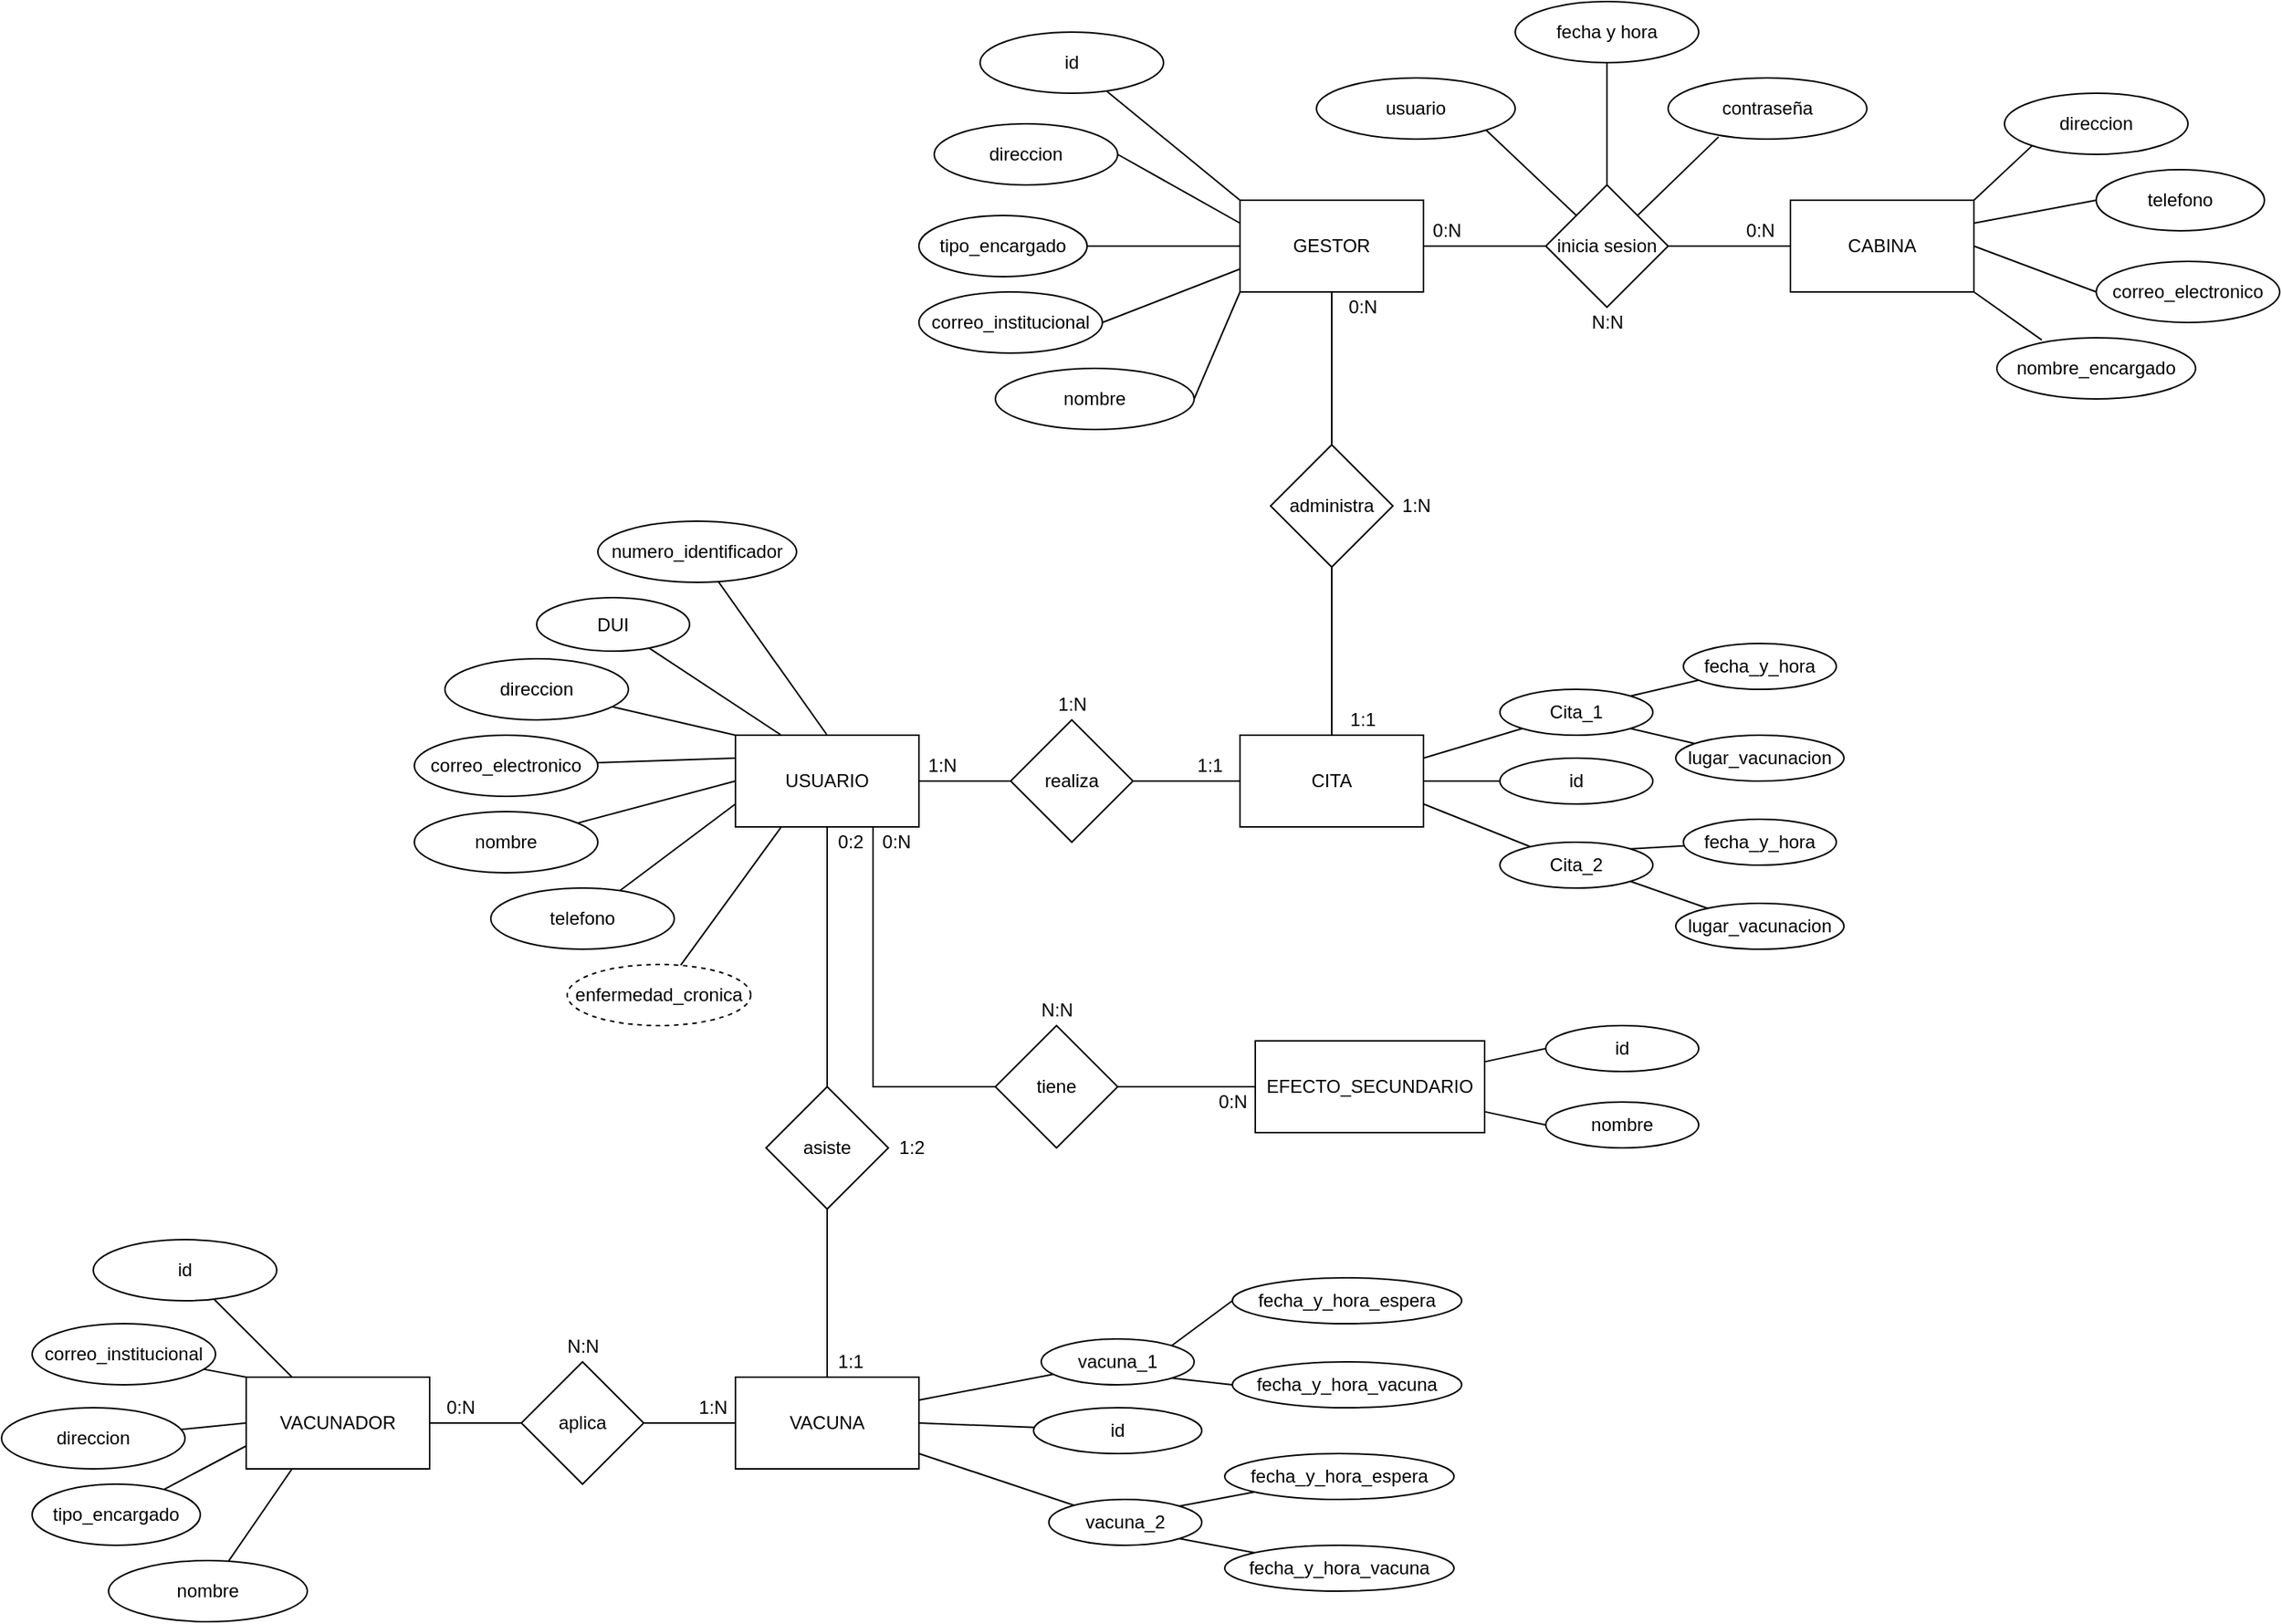 <mxfile version="14.8.0" type="device"><diagram id="VkOR2_dSLGRXcA2aZqBY" name="Page-1"><mxGraphModel dx="2272" dy="1866" grid="1" gridSize="10" guides="1" tooltips="1" connect="1" arrows="1" fold="1" page="1" pageScale="1" pageWidth="850" pageHeight="1100" math="0" shadow="0"><root><mxCell id="0"/><mxCell id="1" parent="0"/><mxCell id="LNqfHYNyytLzPNBxiGU0-7" value="CABINA" style="rounded=0;whiteSpace=wrap;html=1;" parent="1" vertex="1"><mxGeometry x="660" y="100" width="120" height="60" as="geometry"/></mxCell><mxCell id="LNqfHYNyytLzPNBxiGU0-18" style="edgeStyle=orthogonalEdgeStyle;rounded=0;orthogonalLoop=1;jettySize=auto;html=1;entryX=0;entryY=0.5;entryDx=0;entryDy=0;endArrow=none;endFill=0;" parent="1" source="LNqfHYNyytLzPNBxiGU0-8" target="LNqfHYNyytLzPNBxiGU0-12" edge="1"><mxGeometry relative="1" as="geometry"/></mxCell><mxCell id="IZ1RsoZUcnIRHaZWdAG--54" style="edgeStyle=none;rounded=0;orthogonalLoop=1;jettySize=auto;html=1;entryX=0.5;entryY=0;entryDx=0;entryDy=0;endArrow=none;endFill=0;" parent="1" source="LNqfHYNyytLzPNBxiGU0-8" target="LNqfHYNyytLzPNBxiGU0-56" edge="1"><mxGeometry relative="1" as="geometry"/></mxCell><mxCell id="LNqfHYNyytLzPNBxiGU0-8" value="GESTOR" style="rounded=0;whiteSpace=wrap;html=1;" parent="1" vertex="1"><mxGeometry x="300" y="100" width="120" height="60" as="geometry"/></mxCell><mxCell id="LNqfHYNyytLzPNBxiGU0-20" style="edgeStyle=orthogonalEdgeStyle;rounded=0;orthogonalLoop=1;jettySize=auto;html=1;entryX=0;entryY=0.5;entryDx=0;entryDy=0;endArrow=none;endFill=0;" parent="1" source="LNqfHYNyytLzPNBxiGU0-9" target="LNqfHYNyytLzPNBxiGU0-14" edge="1"><mxGeometry relative="1" as="geometry"/></mxCell><mxCell id="LNqfHYNyytLzPNBxiGU0-58" style="edgeStyle=orthogonalEdgeStyle;rounded=0;orthogonalLoop=1;jettySize=auto;html=1;entryX=0.5;entryY=0;entryDx=0;entryDy=0;endArrow=none;endFill=0;" parent="1" source="LNqfHYNyytLzPNBxiGU0-9" target="LNqfHYNyytLzPNBxiGU0-15" edge="1"><mxGeometry relative="1" as="geometry"/></mxCell><mxCell id="LNqfHYNyytLzPNBxiGU0-9" value="USUARIO" style="rounded=0;whiteSpace=wrap;html=1;" parent="1" vertex="1"><mxGeometry x="-30" y="450" width="120" height="60" as="geometry"/></mxCell><mxCell id="LNqfHYNyytLzPNBxiGU0-10" value="VACUNA" style="rounded=0;whiteSpace=wrap;html=1;" parent="1" vertex="1"><mxGeometry x="-30" y="870" width="120" height="60" as="geometry"/></mxCell><mxCell id="LNqfHYNyytLzPNBxiGU0-11" value="CITA" style="rounded=0;whiteSpace=wrap;html=1;" parent="1" vertex="1"><mxGeometry x="300" y="450" width="120" height="60" as="geometry"/></mxCell><mxCell id="LNqfHYNyytLzPNBxiGU0-19" style="edgeStyle=orthogonalEdgeStyle;rounded=0;orthogonalLoop=1;jettySize=auto;html=1;entryX=0;entryY=0.5;entryDx=0;entryDy=0;entryPerimeter=0;endArrow=none;endFill=0;" parent="1" source="LNqfHYNyytLzPNBxiGU0-12" target="LNqfHYNyytLzPNBxiGU0-7" edge="1"><mxGeometry relative="1" as="geometry"><mxPoint x="650" y="130" as="targetPoint"/></mxGeometry></mxCell><mxCell id="LNqfHYNyytLzPNBxiGU0-12" value="inicia sesion" style="rhombus;whiteSpace=wrap;html=1;" parent="1" vertex="1"><mxGeometry x="500" y="90" width="80" height="80" as="geometry"/></mxCell><mxCell id="LNqfHYNyytLzPNBxiGU0-21" style="edgeStyle=orthogonalEdgeStyle;rounded=0;orthogonalLoop=1;jettySize=auto;html=1;entryX=0;entryY=0.5;entryDx=0;entryDy=0;endArrow=none;endFill=0;" parent="1" source="LNqfHYNyytLzPNBxiGU0-14" target="LNqfHYNyytLzPNBxiGU0-11" edge="1"><mxGeometry relative="1" as="geometry"/></mxCell><mxCell id="LNqfHYNyytLzPNBxiGU0-14" value="realiza" style="rhombus;whiteSpace=wrap;html=1;" parent="1" vertex="1"><mxGeometry x="150" y="440" width="80" height="80" as="geometry"/></mxCell><mxCell id="yXwKzGHnQKiTWdZFRZMp-18" style="edgeStyle=none;rounded=0;orthogonalLoop=1;jettySize=auto;html=1;endArrow=none;endFill=0;" edge="1" parent="1" target="LNqfHYNyytLzPNBxiGU0-10"><mxGeometry relative="1" as="geometry"><mxPoint x="30" y="760" as="sourcePoint"/></mxGeometry></mxCell><mxCell id="LNqfHYNyytLzPNBxiGU0-15" value="asiste" style="rhombus;whiteSpace=wrap;html=1;" parent="1" vertex="1"><mxGeometry x="-10" y="680" width="80" height="80" as="geometry"/></mxCell><mxCell id="LNqfHYNyytLzPNBxiGU0-26" value="correo_electronico" style="ellipse;whiteSpace=wrap;html=1;" parent="1" vertex="1"><mxGeometry x="860" y="140" width="120" height="40" as="geometry"/></mxCell><mxCell id="LNqfHYNyytLzPNBxiGU0-28" value="nombre_encargado" style="ellipse;whiteSpace=wrap;html=1;" parent="1" vertex="1"><mxGeometry x="795" y="190" width="130" height="40" as="geometry"/></mxCell><mxCell id="LNqfHYNyytLzPNBxiGU0-30" value="telefono" style="ellipse;whiteSpace=wrap;html=1;" parent="1" vertex="1"><mxGeometry x="860" y="80" width="110" height="40" as="geometry"/></mxCell><mxCell id="LNqfHYNyytLzPNBxiGU0-32" value="direccion" style="ellipse;whiteSpace=wrap;html=1;" parent="1" vertex="1"><mxGeometry x="800" y="30" width="120" height="40" as="geometry"/></mxCell><mxCell id="LNqfHYNyytLzPNBxiGU0-34" value="correo_institucional" style="ellipse;whiteSpace=wrap;html=1;" parent="1" vertex="1"><mxGeometry x="90" y="160" width="120" height="40" as="geometry"/></mxCell><mxCell id="LNqfHYNyytLzPNBxiGU0-36" value="nombre" style="ellipse;whiteSpace=wrap;html=1;" parent="1" vertex="1"><mxGeometry x="140" y="210" width="130" height="40" as="geometry"/></mxCell><mxCell id="LNqfHYNyytLzPNBxiGU0-38" value="tipo_encargado" style="ellipse;whiteSpace=wrap;html=1;" parent="1" vertex="1"><mxGeometry x="90" y="110" width="110" height="40" as="geometry"/></mxCell><mxCell id="LNqfHYNyytLzPNBxiGU0-40" value="direccion" style="ellipse;whiteSpace=wrap;html=1;" parent="1" vertex="1"><mxGeometry x="100" y="50" width="120" height="40" as="geometry"/></mxCell><mxCell id="LNqfHYNyytLzPNBxiGU0-48" value="" style="endArrow=none;html=1;exitX=1;exitY=0;exitDx=0;exitDy=0;entryX=0;entryY=1;entryDx=0;entryDy=0;endFill=0;" parent="1" edge="1"><mxGeometry width="50" height="50" relative="1" as="geometry"><mxPoint x="780" y="100" as="sourcePoint"/><mxPoint x="818.088" y="64.311" as="targetPoint"/></mxGeometry></mxCell><mxCell id="LNqfHYNyytLzPNBxiGU0-49" value="" style="endArrow=none;html=1;exitX=1;exitY=0.25;exitDx=0;exitDy=0;entryX=0;entryY=0.5;entryDx=0;entryDy=0;endFill=0;" parent="1" source="LNqfHYNyytLzPNBxiGU0-7" target="LNqfHYNyytLzPNBxiGU0-30" edge="1"><mxGeometry width="50" height="50" relative="1" as="geometry"><mxPoint x="790" y="110" as="sourcePoint"/><mxPoint x="828.088" y="74.311" as="targetPoint"/><Array as="points"/></mxGeometry></mxCell><mxCell id="LNqfHYNyytLzPNBxiGU0-50" value="" style="endArrow=none;html=1;exitX=1;exitY=0.5;exitDx=0;exitDy=0;entryX=0;entryY=0.5;entryDx=0;entryDy=0;endFill=0;" parent="1" source="LNqfHYNyytLzPNBxiGU0-7" target="LNqfHYNyytLzPNBxiGU0-26" edge="1"><mxGeometry width="50" height="50" relative="1" as="geometry"><mxPoint x="790" y="125" as="sourcePoint"/><mxPoint x="870.0" y="110" as="targetPoint"/><Array as="points"/></mxGeometry></mxCell><mxCell id="LNqfHYNyytLzPNBxiGU0-51" value="" style="endArrow=none;html=1;exitX=1;exitY=1;exitDx=0;exitDy=0;entryX=0.226;entryY=0.036;entryDx=0;entryDy=0;entryPerimeter=0;endFill=0;" parent="1" source="LNqfHYNyytLzPNBxiGU0-7" target="LNqfHYNyytLzPNBxiGU0-28" edge="1"><mxGeometry width="50" height="50" relative="1" as="geometry"><mxPoint x="830" y="270" as="sourcePoint"/><mxPoint x="880" y="220" as="targetPoint"/></mxGeometry></mxCell><mxCell id="LNqfHYNyytLzPNBxiGU0-52" value="" style="endArrow=none;html=1;exitX=0;exitY=0.25;exitDx=0;exitDy=0;entryX=1;entryY=0.5;entryDx=0;entryDy=0;endFill=0;" parent="1" source="LNqfHYNyytLzPNBxiGU0-8" target="LNqfHYNyytLzPNBxiGU0-40" edge="1"><mxGeometry width="50" height="50" relative="1" as="geometry"><mxPoint x="180" y="270" as="sourcePoint"/><mxPoint x="240" y="60" as="targetPoint"/></mxGeometry></mxCell><mxCell id="LNqfHYNyytLzPNBxiGU0-53" value="" style="endArrow=none;html=1;exitX=0;exitY=0.5;exitDx=0;exitDy=0;entryX=1;entryY=0.5;entryDx=0;entryDy=0;endFill=0;" parent="1" source="LNqfHYNyytLzPNBxiGU0-8" target="LNqfHYNyytLzPNBxiGU0-38" edge="1"><mxGeometry width="50" height="50" relative="1" as="geometry"><mxPoint x="180" y="270" as="sourcePoint"/><mxPoint x="230" y="220" as="targetPoint"/></mxGeometry></mxCell><mxCell id="LNqfHYNyytLzPNBxiGU0-54" value="" style="endArrow=none;html=1;exitX=0;exitY=0.75;exitDx=0;exitDy=0;entryX=1;entryY=0.5;entryDx=0;entryDy=0;endFill=0;" parent="1" source="LNqfHYNyytLzPNBxiGU0-8" target="LNqfHYNyytLzPNBxiGU0-34" edge="1"><mxGeometry width="50" height="50" relative="1" as="geometry"><mxPoint x="180" y="270" as="sourcePoint"/><mxPoint x="230" y="220" as="targetPoint"/></mxGeometry></mxCell><mxCell id="LNqfHYNyytLzPNBxiGU0-55" value="" style="endArrow=none;html=1;exitX=0;exitY=1;exitDx=0;exitDy=0;entryX=1;entryY=0.5;entryDx=0;entryDy=0;endFill=0;" parent="1" source="LNqfHYNyytLzPNBxiGU0-8" target="LNqfHYNyytLzPNBxiGU0-36" edge="1"><mxGeometry width="50" height="50" relative="1" as="geometry"><mxPoint x="180" y="270" as="sourcePoint"/><mxPoint x="270" y="200" as="targetPoint"/></mxGeometry></mxCell><mxCell id="LNqfHYNyytLzPNBxiGU0-57" style="edgeStyle=orthogonalEdgeStyle;rounded=0;orthogonalLoop=1;jettySize=auto;html=1;endArrow=none;endFill=0;" parent="1" source="LNqfHYNyytLzPNBxiGU0-56" target="LNqfHYNyytLzPNBxiGU0-11" edge="1"><mxGeometry relative="1" as="geometry"><mxPoint x="400" y="350" as="targetPoint"/><Array as="points"/></mxGeometry></mxCell><mxCell id="LNqfHYNyytLzPNBxiGU0-56" value="administra" style="rhombus;whiteSpace=wrap;html=1;" parent="1" vertex="1"><mxGeometry x="320" y="260" width="80" height="80" as="geometry"/></mxCell><mxCell id="LNqfHYNyytLzPNBxiGU0-62" value="usuario" style="ellipse;whiteSpace=wrap;html=1;" parent="1" vertex="1"><mxGeometry x="350" y="20.0" width="130" height="40" as="geometry"/></mxCell><mxCell id="LNqfHYNyytLzPNBxiGU0-63" value="contraseña" style="ellipse;whiteSpace=wrap;html=1;" parent="1" vertex="1"><mxGeometry x="580" y="20.0" width="130" height="40" as="geometry"/></mxCell><mxCell id="LNqfHYNyytLzPNBxiGU0-64" value="fecha y hora" style="ellipse;whiteSpace=wrap;html=1;" parent="1" vertex="1"><mxGeometry x="480" y="-30.0" width="120" height="40" as="geometry"/></mxCell><mxCell id="LNqfHYNyytLzPNBxiGU0-66" style="edgeStyle=orthogonalEdgeStyle;rounded=0;orthogonalLoop=1;jettySize=auto;html=1;exitX=0.5;exitY=1;exitDx=0;exitDy=0;endArrow=none;endFill=0;" parent="1" source="LNqfHYNyytLzPNBxiGU0-64" target="LNqfHYNyytLzPNBxiGU0-64" edge="1"><mxGeometry relative="1" as="geometry"/></mxCell><mxCell id="LNqfHYNyytLzPNBxiGU0-67" value="" style="endArrow=none;html=1;exitX=1;exitY=1;exitDx=0;exitDy=0;entryX=0;entryY=0;entryDx=0;entryDy=0;endFill=0;" parent="1" source="LNqfHYNyytLzPNBxiGU0-62" target="LNqfHYNyytLzPNBxiGU0-12" edge="1"><mxGeometry width="50" height="50" relative="1" as="geometry"><mxPoint x="430" y="120" as="sourcePoint"/><mxPoint x="480" y="70" as="targetPoint"/></mxGeometry></mxCell><mxCell id="LNqfHYNyytLzPNBxiGU0-69" value="" style="endArrow=none;html=1;entryX=0.5;entryY=0;entryDx=0;entryDy=0;exitX=0.5;exitY=1;exitDx=0;exitDy=0;endFill=0;" parent="1" source="LNqfHYNyytLzPNBxiGU0-64" target="LNqfHYNyytLzPNBxiGU0-12" edge="1"><mxGeometry width="50" height="50" relative="1" as="geometry"><mxPoint x="540" y="20" as="sourcePoint"/><mxPoint x="480" y="70" as="targetPoint"/></mxGeometry></mxCell><mxCell id="LNqfHYNyytLzPNBxiGU0-70" value="" style="endArrow=none;html=1;exitX=0.254;exitY=0.964;exitDx=0;exitDy=0;exitPerimeter=0;entryX=1;entryY=0;entryDx=0;entryDy=0;endFill=0;" parent="1" source="LNqfHYNyytLzPNBxiGU0-63" target="LNqfHYNyytLzPNBxiGU0-12" edge="1"><mxGeometry width="50" height="50" relative="1" as="geometry"><mxPoint x="430" y="120" as="sourcePoint"/><mxPoint x="550" y="97" as="targetPoint"/></mxGeometry></mxCell><mxCell id="LNqfHYNyytLzPNBxiGU0-76" style="edgeStyle=orthogonalEdgeStyle;rounded=0;orthogonalLoop=1;jettySize=auto;html=1;entryX=0;entryY=0.5;entryDx=0;entryDy=0;endArrow=none;endFill=0;" parent="1" source="LNqfHYNyytLzPNBxiGU0-73" target="LNqfHYNyytLzPNBxiGU0-75" edge="1"><mxGeometry relative="1" as="geometry"><mxPoint x="-180" y="900" as="targetPoint"/></mxGeometry></mxCell><mxCell id="LNqfHYNyytLzPNBxiGU0-73" value="VACUNADOR" style="rounded=0;whiteSpace=wrap;html=1;" parent="1" vertex="1"><mxGeometry x="-350" y="870" width="120" height="60" as="geometry"/></mxCell><mxCell id="LNqfHYNyytLzPNBxiGU0-77" style="edgeStyle=orthogonalEdgeStyle;rounded=0;orthogonalLoop=1;jettySize=auto;html=1;entryX=0;entryY=0.5;entryDx=0;entryDy=0;endArrow=none;endFill=0;" parent="1" source="LNqfHYNyytLzPNBxiGU0-75" target="LNqfHYNyytLzPNBxiGU0-10" edge="1"><mxGeometry relative="1" as="geometry"/></mxCell><mxCell id="LNqfHYNyytLzPNBxiGU0-75" value="aplica" style="rhombus;whiteSpace=wrap;html=1;" parent="1" vertex="1"><mxGeometry x="-170" y="860" width="80" height="80" as="geometry"/></mxCell><mxCell id="IZ1RsoZUcnIRHaZWdAG--2" style="rounded=0;orthogonalLoop=1;jettySize=auto;html=1;entryX=1;entryY=0.25;entryDx=0;entryDy=0;endArrow=none;endFill=0;" parent="1" source="IZ1RsoZUcnIRHaZWdAG--1" target="LNqfHYNyytLzPNBxiGU0-11" edge="1"><mxGeometry relative="1" as="geometry"/></mxCell><mxCell id="IZ1RsoZUcnIRHaZWdAG--1" value="Cita_1" style="ellipse;whiteSpace=wrap;html=1;" parent="1" vertex="1"><mxGeometry x="470" y="420" width="100" height="30" as="geometry"/></mxCell><mxCell id="IZ1RsoZUcnIRHaZWdAG--11" style="edgeStyle=none;rounded=0;orthogonalLoop=1;jettySize=auto;html=1;entryX=1;entryY=0;entryDx=0;entryDy=0;endArrow=none;endFill=0;" parent="1" source="IZ1RsoZUcnIRHaZWdAG--3" target="IZ1RsoZUcnIRHaZWdAG--1" edge="1"><mxGeometry relative="1" as="geometry"/></mxCell><mxCell id="IZ1RsoZUcnIRHaZWdAG--3" value="fecha_y_hora" style="ellipse;whiteSpace=wrap;html=1;" parent="1" vertex="1"><mxGeometry x="590" y="390" width="100" height="30" as="geometry"/></mxCell><mxCell id="IZ1RsoZUcnIRHaZWdAG--12" style="edgeStyle=none;rounded=0;orthogonalLoop=1;jettySize=auto;html=1;entryX=1;entryY=1;entryDx=0;entryDy=0;endArrow=none;endFill=0;" parent="1" source="IZ1RsoZUcnIRHaZWdAG--4" target="IZ1RsoZUcnIRHaZWdAG--1" edge="1"><mxGeometry relative="1" as="geometry"/></mxCell><mxCell id="IZ1RsoZUcnIRHaZWdAG--4" value="lugar_vacunacion" style="ellipse;whiteSpace=wrap;html=1;" parent="1" vertex="1"><mxGeometry x="585" y="450" width="110" height="30" as="geometry"/></mxCell><mxCell id="IZ1RsoZUcnIRHaZWdAG--8" style="edgeStyle=none;rounded=0;orthogonalLoop=1;jettySize=auto;html=1;entryX=1;entryY=0.75;entryDx=0;entryDy=0;endArrow=none;endFill=0;" parent="1" source="IZ1RsoZUcnIRHaZWdAG--5" target="LNqfHYNyytLzPNBxiGU0-11" edge="1"><mxGeometry relative="1" as="geometry"/></mxCell><mxCell id="IZ1RsoZUcnIRHaZWdAG--5" value="Cita_2" style="ellipse;whiteSpace=wrap;html=1;" parent="1" vertex="1"><mxGeometry x="470" y="520" width="100" height="30" as="geometry"/></mxCell><mxCell id="IZ1RsoZUcnIRHaZWdAG--9" style="edgeStyle=none;rounded=0;orthogonalLoop=1;jettySize=auto;html=1;entryX=1;entryY=0;entryDx=0;entryDy=0;endArrow=none;endFill=0;" parent="1" source="IZ1RsoZUcnIRHaZWdAG--6" target="IZ1RsoZUcnIRHaZWdAG--5" edge="1"><mxGeometry relative="1" as="geometry"/></mxCell><mxCell id="IZ1RsoZUcnIRHaZWdAG--6" value="fecha_y_hora" style="ellipse;whiteSpace=wrap;html=1;" parent="1" vertex="1"><mxGeometry x="590" y="505" width="100" height="30" as="geometry"/></mxCell><mxCell id="IZ1RsoZUcnIRHaZWdAG--10" style="edgeStyle=none;rounded=0;orthogonalLoop=1;jettySize=auto;html=1;entryX=1;entryY=1;entryDx=0;entryDy=0;endArrow=none;endFill=0;" parent="1" source="IZ1RsoZUcnIRHaZWdAG--7" target="IZ1RsoZUcnIRHaZWdAG--5" edge="1"><mxGeometry relative="1" as="geometry"/></mxCell><mxCell id="IZ1RsoZUcnIRHaZWdAG--7" value="lugar_vacunacion" style="ellipse;whiteSpace=wrap;html=1;" parent="1" vertex="1"><mxGeometry x="585" y="560" width="110" height="30" as="geometry"/></mxCell><mxCell id="yXwKzGHnQKiTWdZFRZMp-7" style="edgeStyle=none;rounded=0;orthogonalLoop=1;jettySize=auto;html=1;entryX=1;entryY=1;entryDx=0;entryDy=0;endArrow=none;endFill=0;" edge="1" parent="1" source="IZ1RsoZUcnIRHaZWdAG--13" target="IZ1RsoZUcnIRHaZWdAG--72"><mxGeometry relative="1" as="geometry"/></mxCell><mxCell id="IZ1RsoZUcnIRHaZWdAG--13" value="fecha_y_hora_vacuna" style="ellipse;whiteSpace=wrap;html=1;" parent="1" vertex="1"><mxGeometry x="290" y="980" width="150" height="30" as="geometry"/></mxCell><mxCell id="yXwKzGHnQKiTWdZFRZMp-4" style="rounded=0;orthogonalLoop=1;jettySize=auto;html=1;entryX=1;entryY=0;entryDx=0;entryDy=0;endArrow=none;endFill=0;exitX=0;exitY=0.5;exitDx=0;exitDy=0;" edge="1" parent="1" source="IZ1RsoZUcnIRHaZWdAG--16" target="IZ1RsoZUcnIRHaZWdAG--70"><mxGeometry relative="1" as="geometry"/></mxCell><mxCell id="IZ1RsoZUcnIRHaZWdAG--16" value="fecha_y_hora_espera" style="ellipse;whiteSpace=wrap;html=1;" parent="1" vertex="1"><mxGeometry x="295" y="805" width="150" height="30" as="geometry"/></mxCell><mxCell id="IZ1RsoZUcnIRHaZWdAG--28" style="edgeStyle=none;rounded=0;orthogonalLoop=1;jettySize=auto;html=1;entryX=0;entryY=0.5;entryDx=0;entryDy=0;endArrow=none;endFill=0;" parent="1" source="IZ1RsoZUcnIRHaZWdAG--19" target="LNqfHYNyytLzPNBxiGU0-73" edge="1"><mxGeometry relative="1" as="geometry"/></mxCell><mxCell id="IZ1RsoZUcnIRHaZWdAG--19" value="direccion" style="ellipse;whiteSpace=wrap;html=1;" parent="1" vertex="1"><mxGeometry x="-510" y="890" width="120" height="40" as="geometry"/></mxCell><mxCell id="IZ1RsoZUcnIRHaZWdAG--29" style="edgeStyle=none;rounded=0;orthogonalLoop=1;jettySize=auto;html=1;entryX=0;entryY=0.75;entryDx=0;entryDy=0;endArrow=none;endFill=0;" parent="1" source="IZ1RsoZUcnIRHaZWdAG--20" target="LNqfHYNyytLzPNBxiGU0-73" edge="1"><mxGeometry relative="1" as="geometry"/></mxCell><mxCell id="IZ1RsoZUcnIRHaZWdAG--20" value="tipo_encargado" style="ellipse;whiteSpace=wrap;html=1;" parent="1" vertex="1"><mxGeometry x="-490" y="940" width="110" height="40" as="geometry"/></mxCell><mxCell id="IZ1RsoZUcnIRHaZWdAG--27" style="edgeStyle=none;rounded=0;orthogonalLoop=1;jettySize=auto;html=1;entryX=0;entryY=0;entryDx=0;entryDy=0;endArrow=none;endFill=0;" parent="1" source="IZ1RsoZUcnIRHaZWdAG--21" target="LNqfHYNyytLzPNBxiGU0-73" edge="1"><mxGeometry relative="1" as="geometry"/></mxCell><mxCell id="IZ1RsoZUcnIRHaZWdAG--21" value="correo_institucional" style="ellipse;whiteSpace=wrap;html=1;" parent="1" vertex="1"><mxGeometry x="-490" y="835" width="120" height="40" as="geometry"/></mxCell><mxCell id="IZ1RsoZUcnIRHaZWdAG--30" style="edgeStyle=none;rounded=0;orthogonalLoop=1;jettySize=auto;html=1;entryX=0.25;entryY=1;entryDx=0;entryDy=0;endArrow=none;endFill=0;" parent="1" source="IZ1RsoZUcnIRHaZWdAG--22" target="LNqfHYNyytLzPNBxiGU0-73" edge="1"><mxGeometry relative="1" as="geometry"/></mxCell><mxCell id="IZ1RsoZUcnIRHaZWdAG--22" value="nombre" style="ellipse;whiteSpace=wrap;html=1;" parent="1" vertex="1"><mxGeometry x="-440" y="990" width="130" height="40" as="geometry"/></mxCell><mxCell id="IZ1RsoZUcnIRHaZWdAG--26" style="edgeStyle=none;rounded=0;orthogonalLoop=1;jettySize=auto;html=1;entryX=0.25;entryY=0;entryDx=0;entryDy=0;endArrow=none;endFill=0;" parent="1" source="IZ1RsoZUcnIRHaZWdAG--23" target="LNqfHYNyytLzPNBxiGU0-73" edge="1"><mxGeometry relative="1" as="geometry"/></mxCell><mxCell id="IZ1RsoZUcnIRHaZWdAG--23" value="id" style="ellipse;whiteSpace=wrap;html=1;" parent="1" vertex="1"><mxGeometry x="-450" y="780" width="120" height="40" as="geometry"/></mxCell><mxCell id="IZ1RsoZUcnIRHaZWdAG--25" style="edgeStyle=none;rounded=0;orthogonalLoop=1;jettySize=auto;html=1;entryX=0;entryY=0;entryDx=0;entryDy=0;endArrow=none;endFill=0;" parent="1" source="IZ1RsoZUcnIRHaZWdAG--24" target="LNqfHYNyytLzPNBxiGU0-8" edge="1"><mxGeometry relative="1" as="geometry"/></mxCell><mxCell id="IZ1RsoZUcnIRHaZWdAG--24" value="id" style="ellipse;whiteSpace=wrap;html=1;" parent="1" vertex="1"><mxGeometry x="130" y="-10" width="120" height="40" as="geometry"/></mxCell><mxCell id="IZ1RsoZUcnIRHaZWdAG--49" style="edgeStyle=none;rounded=0;orthogonalLoop=1;jettySize=auto;html=1;entryX=0;entryY=0;entryDx=0;entryDy=0;endArrow=none;endFill=0;" parent="1" source="IZ1RsoZUcnIRHaZWdAG--32" target="LNqfHYNyytLzPNBxiGU0-9" edge="1"><mxGeometry relative="1" as="geometry"/></mxCell><mxCell id="IZ1RsoZUcnIRHaZWdAG--32" value="direccion" style="ellipse;whiteSpace=wrap;html=1;" parent="1" vertex="1"><mxGeometry x="-220" y="400" width="120" height="40" as="geometry"/></mxCell><mxCell id="IZ1RsoZUcnIRHaZWdAG--50" style="edgeStyle=none;rounded=0;orthogonalLoop=1;jettySize=auto;html=1;entryX=0;entryY=0.25;entryDx=0;entryDy=0;endArrow=none;endFill=0;" parent="1" source="IZ1RsoZUcnIRHaZWdAG--34" target="LNqfHYNyytLzPNBxiGU0-9" edge="1"><mxGeometry relative="1" as="geometry"/></mxCell><mxCell id="IZ1RsoZUcnIRHaZWdAG--34" value="correo_electronico" style="ellipse;whiteSpace=wrap;html=1;" parent="1" vertex="1"><mxGeometry x="-240" y="450" width="120" height="40" as="geometry"/></mxCell><mxCell id="IZ1RsoZUcnIRHaZWdAG--51" style="edgeStyle=none;rounded=0;orthogonalLoop=1;jettySize=auto;html=1;entryX=0;entryY=0.5;entryDx=0;entryDy=0;endArrow=none;endFill=0;" parent="1" source="IZ1RsoZUcnIRHaZWdAG--36" target="LNqfHYNyytLzPNBxiGU0-9" edge="1"><mxGeometry relative="1" as="geometry"/></mxCell><mxCell id="IZ1RsoZUcnIRHaZWdAG--36" value="nombre" style="ellipse;whiteSpace=wrap;html=1;" parent="1" vertex="1"><mxGeometry x="-240" y="500" width="120" height="40" as="geometry"/></mxCell><mxCell id="IZ1RsoZUcnIRHaZWdAG--52" style="edgeStyle=none;rounded=0;orthogonalLoop=1;jettySize=auto;html=1;entryX=0;entryY=0.75;entryDx=0;entryDy=0;endArrow=none;endFill=0;" parent="1" source="IZ1RsoZUcnIRHaZWdAG--38" target="LNqfHYNyytLzPNBxiGU0-9" edge="1"><mxGeometry relative="1" as="geometry"/></mxCell><mxCell id="IZ1RsoZUcnIRHaZWdAG--38" value="telefono" style="ellipse;whiteSpace=wrap;html=1;" parent="1" vertex="1"><mxGeometry x="-190" y="550" width="120" height="40" as="geometry"/></mxCell><mxCell id="IZ1RsoZUcnIRHaZWdAG--53" style="edgeStyle=none;rounded=0;orthogonalLoop=1;jettySize=auto;html=1;entryX=0.25;entryY=1;entryDx=0;entryDy=0;endArrow=none;endFill=0;" parent="1" source="IZ1RsoZUcnIRHaZWdAG--40" target="LNqfHYNyytLzPNBxiGU0-9" edge="1"><mxGeometry relative="1" as="geometry"/></mxCell><mxCell id="IZ1RsoZUcnIRHaZWdAG--40" value="enfermedad_cronica" style="ellipse;whiteSpace=wrap;html=1;dashed=1;" parent="1" vertex="1"><mxGeometry x="-140" y="600" width="120" height="40" as="geometry"/></mxCell><mxCell id="IZ1RsoZUcnIRHaZWdAG--47" style="edgeStyle=none;rounded=0;orthogonalLoop=1;jettySize=auto;html=1;entryX=0.5;entryY=0;entryDx=0;entryDy=0;endArrow=none;endFill=0;" parent="1" source="IZ1RsoZUcnIRHaZWdAG--42" target="LNqfHYNyytLzPNBxiGU0-9" edge="1"><mxGeometry relative="1" as="geometry"/></mxCell><mxCell id="IZ1RsoZUcnIRHaZWdAG--42" value="numero_identificador" style="ellipse;whiteSpace=wrap;html=1;" parent="1" vertex="1"><mxGeometry x="-120" y="310" width="130" height="40" as="geometry"/></mxCell><mxCell id="IZ1RsoZUcnIRHaZWdAG--48" style="edgeStyle=none;rounded=0;orthogonalLoop=1;jettySize=auto;html=1;entryX=0.25;entryY=0;entryDx=0;entryDy=0;endArrow=none;endFill=0;" parent="1" source="IZ1RsoZUcnIRHaZWdAG--44" target="LNqfHYNyytLzPNBxiGU0-9" edge="1"><mxGeometry relative="1" as="geometry"/></mxCell><mxCell id="IZ1RsoZUcnIRHaZWdAG--44" value="DUI" style="ellipse;whiteSpace=wrap;html=1;" parent="1" vertex="1"><mxGeometry x="-160" y="360" width="100" height="35" as="geometry"/></mxCell><mxCell id="IZ1RsoZUcnIRHaZWdAG--55" value="0:N" style="text;html=1;align=center;verticalAlign=middle;resizable=0;points=[];autosize=1;strokeColor=none;" parent="1" vertex="1"><mxGeometry x="420" y="110" width="30" height="20" as="geometry"/></mxCell><mxCell id="IZ1RsoZUcnIRHaZWdAG--56" value="0:N" style="text;html=1;align=center;verticalAlign=middle;resizable=0;points=[];autosize=1;strokeColor=none;" parent="1" vertex="1"><mxGeometry x="625" y="110" width="30" height="20" as="geometry"/></mxCell><mxCell id="IZ1RsoZUcnIRHaZWdAG--57" value="N:N" style="text;html=1;align=center;verticalAlign=middle;resizable=0;points=[];autosize=1;strokeColor=none;" parent="1" vertex="1"><mxGeometry x="520" y="170" width="40" height="20" as="geometry"/></mxCell><mxCell id="IZ1RsoZUcnIRHaZWdAG--58" value="0:N" style="text;html=1;align=center;verticalAlign=middle;resizable=0;points=[];autosize=1;strokeColor=none;" parent="1" vertex="1"><mxGeometry x="365" y="160" width="30" height="20" as="geometry"/></mxCell><mxCell id="IZ1RsoZUcnIRHaZWdAG--59" value="1:1" style="text;html=1;align=center;verticalAlign=middle;resizable=0;points=[];autosize=1;strokeColor=none;" parent="1" vertex="1"><mxGeometry x="365" y="430" width="30" height="20" as="geometry"/></mxCell><mxCell id="IZ1RsoZUcnIRHaZWdAG--60" value="1:N" style="text;html=1;align=center;verticalAlign=middle;resizable=0;points=[];autosize=1;strokeColor=none;" parent="1" vertex="1"><mxGeometry x="400" y="290" width="30" height="20" as="geometry"/></mxCell><mxCell id="IZ1RsoZUcnIRHaZWdAG--61" value="1:N" style="text;html=1;align=center;verticalAlign=middle;resizable=0;points=[];autosize=1;strokeColor=none;" parent="1" vertex="1"><mxGeometry x="90" y="460" width="30" height="20" as="geometry"/></mxCell><mxCell id="IZ1RsoZUcnIRHaZWdAG--62" value="1:1" style="text;html=1;align=center;verticalAlign=middle;resizable=0;points=[];autosize=1;strokeColor=none;" parent="1" vertex="1"><mxGeometry x="265" y="460" width="30" height="20" as="geometry"/></mxCell><mxCell id="IZ1RsoZUcnIRHaZWdAG--63" value="1:N" style="text;html=1;align=center;verticalAlign=middle;resizable=0;points=[];autosize=1;strokeColor=none;" parent="1" vertex="1"><mxGeometry x="175" y="420" width="30" height="20" as="geometry"/></mxCell><mxCell id="IZ1RsoZUcnIRHaZWdAG--64" value="0:2" style="text;html=1;align=center;verticalAlign=middle;resizable=0;points=[];autosize=1;strokeColor=none;" parent="1" vertex="1"><mxGeometry x="30" y="510" width="30" height="20" as="geometry"/></mxCell><mxCell id="IZ1RsoZUcnIRHaZWdAG--65" value="1:1" style="text;html=1;align=center;verticalAlign=middle;resizable=0;points=[];autosize=1;strokeColor=none;" parent="1" vertex="1"><mxGeometry x="30" y="850" width="30" height="20" as="geometry"/></mxCell><mxCell id="IZ1RsoZUcnIRHaZWdAG--66" value="1:2" style="text;html=1;align=center;verticalAlign=middle;resizable=0;points=[];autosize=1;strokeColor=none;" parent="1" vertex="1"><mxGeometry x="70" y="710" width="30" height="20" as="geometry"/></mxCell><mxCell id="IZ1RsoZUcnIRHaZWdAG--67" value="0:N" style="text;html=1;align=center;verticalAlign=middle;resizable=0;points=[];autosize=1;strokeColor=none;" parent="1" vertex="1"><mxGeometry x="-225" y="880" width="30" height="20" as="geometry"/></mxCell><mxCell id="IZ1RsoZUcnIRHaZWdAG--68" value="1:N" style="text;html=1;align=center;verticalAlign=middle;resizable=0;points=[];autosize=1;strokeColor=none;" parent="1" vertex="1"><mxGeometry x="-60" y="880" width="30" height="20" as="geometry"/></mxCell><mxCell id="IZ1RsoZUcnIRHaZWdAG--69" value="N:N" style="text;html=1;align=center;verticalAlign=middle;resizable=0;points=[];autosize=1;strokeColor=none;" parent="1" vertex="1"><mxGeometry x="-150" y="840" width="40" height="20" as="geometry"/></mxCell><mxCell id="IZ1RsoZUcnIRHaZWdAG--73" style="edgeStyle=none;rounded=0;orthogonalLoop=1;jettySize=auto;html=1;entryX=1;entryY=0.25;entryDx=0;entryDy=0;endArrow=none;endFill=0;" parent="1" source="IZ1RsoZUcnIRHaZWdAG--70" target="LNqfHYNyytLzPNBxiGU0-10" edge="1"><mxGeometry relative="1" as="geometry"/></mxCell><mxCell id="IZ1RsoZUcnIRHaZWdAG--70" value="vacuna_1" style="ellipse;whiteSpace=wrap;html=1;" parent="1" vertex="1"><mxGeometry x="170" y="845" width="100" height="30" as="geometry"/></mxCell><mxCell id="IZ1RsoZUcnIRHaZWdAG--74" style="edgeStyle=none;rounded=0;orthogonalLoop=1;jettySize=auto;html=1;endArrow=none;endFill=0;" parent="1" source="IZ1RsoZUcnIRHaZWdAG--72" target="LNqfHYNyytLzPNBxiGU0-10" edge="1"><mxGeometry relative="1" as="geometry"/></mxCell><mxCell id="IZ1RsoZUcnIRHaZWdAG--72" value="vacuna_2" style="ellipse;whiteSpace=wrap;html=1;" parent="1" vertex="1"><mxGeometry x="175" y="950" width="100" height="30" as="geometry"/></mxCell><mxCell id="yXwKzGHnQKiTWdZFRZMp-6" style="edgeStyle=none;rounded=0;orthogonalLoop=1;jettySize=auto;html=1;entryX=1;entryY=0;entryDx=0;entryDy=0;endArrow=none;endFill=0;" edge="1" parent="1" source="yXwKzGHnQKiTWdZFRZMp-1" target="IZ1RsoZUcnIRHaZWdAG--72"><mxGeometry relative="1" as="geometry"/></mxCell><mxCell id="yXwKzGHnQKiTWdZFRZMp-1" value="fecha_y_hora_espera" style="ellipse;whiteSpace=wrap;html=1;" vertex="1" parent="1"><mxGeometry x="290" y="920" width="150" height="30" as="geometry"/></mxCell><mxCell id="yXwKzGHnQKiTWdZFRZMp-5" style="edgeStyle=none;rounded=0;orthogonalLoop=1;jettySize=auto;html=1;entryX=1;entryY=1;entryDx=0;entryDy=0;endArrow=none;endFill=0;exitX=0;exitY=0.5;exitDx=0;exitDy=0;" edge="1" parent="1" source="yXwKzGHnQKiTWdZFRZMp-2" target="IZ1RsoZUcnIRHaZWdAG--70"><mxGeometry relative="1" as="geometry"/></mxCell><mxCell id="yXwKzGHnQKiTWdZFRZMp-2" value="fecha_y_hora_vacuna" style="ellipse;whiteSpace=wrap;html=1;" vertex="1" parent="1"><mxGeometry x="295" y="860" width="150" height="30" as="geometry"/></mxCell><mxCell id="yXwKzGHnQKiTWdZFRZMp-3" style="edgeStyle=orthogonalEdgeStyle;rounded=0;orthogonalLoop=1;jettySize=auto;html=1;exitX=0.5;exitY=1;exitDx=0;exitDy=0;" edge="1" parent="1" source="yXwKzGHnQKiTWdZFRZMp-2" target="yXwKzGHnQKiTWdZFRZMp-2"><mxGeometry relative="1" as="geometry"/></mxCell><mxCell id="yXwKzGHnQKiTWdZFRZMp-22" style="edgeStyle=none;rounded=0;orthogonalLoop=1;jettySize=auto;html=1;entryX=0;entryY=0.5;entryDx=0;entryDy=0;endArrow=none;endFill=0;" edge="1" parent="1" source="yXwKzGHnQKiTWdZFRZMp-8" target="yXwKzGHnQKiTWdZFRZMp-20"><mxGeometry relative="1" as="geometry"/></mxCell><mxCell id="yXwKzGHnQKiTWdZFRZMp-23" style="edgeStyle=none;rounded=0;orthogonalLoop=1;jettySize=auto;html=1;entryX=0;entryY=0.5;entryDx=0;entryDy=0;endArrow=none;endFill=0;" edge="1" parent="1" source="yXwKzGHnQKiTWdZFRZMp-8" target="yXwKzGHnQKiTWdZFRZMp-21"><mxGeometry relative="1" as="geometry"/></mxCell><mxCell id="yXwKzGHnQKiTWdZFRZMp-8" value="EFECTO_SECUNDARIO" style="rounded=0;whiteSpace=wrap;html=1;" vertex="1" parent="1"><mxGeometry x="310" y="650" width="150" height="60" as="geometry"/></mxCell><mxCell id="yXwKzGHnQKiTWdZFRZMp-9" value="0:N" style="text;html=1;align=center;verticalAlign=middle;resizable=0;points=[];autosize=1;strokeColor=none;" vertex="1" parent="1"><mxGeometry x="60" y="510" width="30" height="20" as="geometry"/></mxCell><mxCell id="yXwKzGHnQKiTWdZFRZMp-10" value="0:N" style="text;html=1;align=center;verticalAlign=middle;resizable=0;points=[];autosize=1;strokeColor=none;" vertex="1" parent="1"><mxGeometry x="280" y="680" width="30" height="20" as="geometry"/></mxCell><mxCell id="yXwKzGHnQKiTWdZFRZMp-12" style="edgeStyle=none;rounded=0;orthogonalLoop=1;jettySize=auto;html=1;entryX=0;entryY=0.5;entryDx=0;entryDy=0;endArrow=none;endFill=0;" edge="1" parent="1" source="yXwKzGHnQKiTWdZFRZMp-11" target="yXwKzGHnQKiTWdZFRZMp-8"><mxGeometry relative="1" as="geometry"/></mxCell><mxCell id="yXwKzGHnQKiTWdZFRZMp-13" style="edgeStyle=orthogonalEdgeStyle;rounded=0;orthogonalLoop=1;jettySize=auto;html=1;entryX=0.75;entryY=1;entryDx=0;entryDy=0;endArrow=none;endFill=0;" edge="1" parent="1" source="yXwKzGHnQKiTWdZFRZMp-11" target="LNqfHYNyytLzPNBxiGU0-9"><mxGeometry relative="1" as="geometry"/></mxCell><mxCell id="yXwKzGHnQKiTWdZFRZMp-11" value="tiene" style="rhombus;whiteSpace=wrap;html=1;" vertex="1" parent="1"><mxGeometry x="140" y="640" width="80" height="80" as="geometry"/></mxCell><mxCell id="yXwKzGHnQKiTWdZFRZMp-15" style="edgeStyle=orthogonalEdgeStyle;rounded=0;orthogonalLoop=1;jettySize=auto;html=1;entryX=1;entryY=0.5;entryDx=0;entryDy=0;endArrow=none;endFill=0;" edge="1" parent="1" source="yXwKzGHnQKiTWdZFRZMp-14" target="LNqfHYNyytLzPNBxiGU0-11"><mxGeometry relative="1" as="geometry"/></mxCell><mxCell id="yXwKzGHnQKiTWdZFRZMp-14" value="id" style="ellipse;whiteSpace=wrap;html=1;" vertex="1" parent="1"><mxGeometry x="470" y="465" width="100" height="30" as="geometry"/></mxCell><mxCell id="yXwKzGHnQKiTWdZFRZMp-17" style="rounded=0;orthogonalLoop=1;jettySize=auto;html=1;entryX=1;entryY=0.5;entryDx=0;entryDy=0;endArrow=none;endFill=0;" edge="1" parent="1" source="yXwKzGHnQKiTWdZFRZMp-16" target="LNqfHYNyytLzPNBxiGU0-10"><mxGeometry relative="1" as="geometry"/></mxCell><mxCell id="yXwKzGHnQKiTWdZFRZMp-16" value="id" style="ellipse;whiteSpace=wrap;html=1;" vertex="1" parent="1"><mxGeometry x="165" y="890" width="110" height="30" as="geometry"/></mxCell><mxCell id="yXwKzGHnQKiTWdZFRZMp-19" value="N:N" style="text;html=1;align=center;verticalAlign=middle;resizable=0;points=[];autosize=1;strokeColor=none;" vertex="1" parent="1"><mxGeometry x="160" y="620" width="40" height="20" as="geometry"/></mxCell><mxCell id="yXwKzGHnQKiTWdZFRZMp-20" value="id" style="ellipse;whiteSpace=wrap;html=1;" vertex="1" parent="1"><mxGeometry x="500" y="640" width="100" height="30" as="geometry"/></mxCell><mxCell id="yXwKzGHnQKiTWdZFRZMp-21" value="nombre" style="ellipse;whiteSpace=wrap;html=1;" vertex="1" parent="1"><mxGeometry x="500" y="690" width="100" height="30" as="geometry"/></mxCell></root></mxGraphModel></diagram></mxfile>